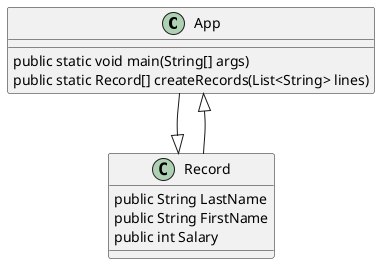 @startuml
'https://plantuml.com/sequence-diagram

class App
{
    public static void main(String[] args)
    public static Record[] createRecords(List<String> lines)
}

class Record
{
    public String LastName
    public String FirstName
    public int Salary
}

App --|> Record
Record --|> App

@enduml